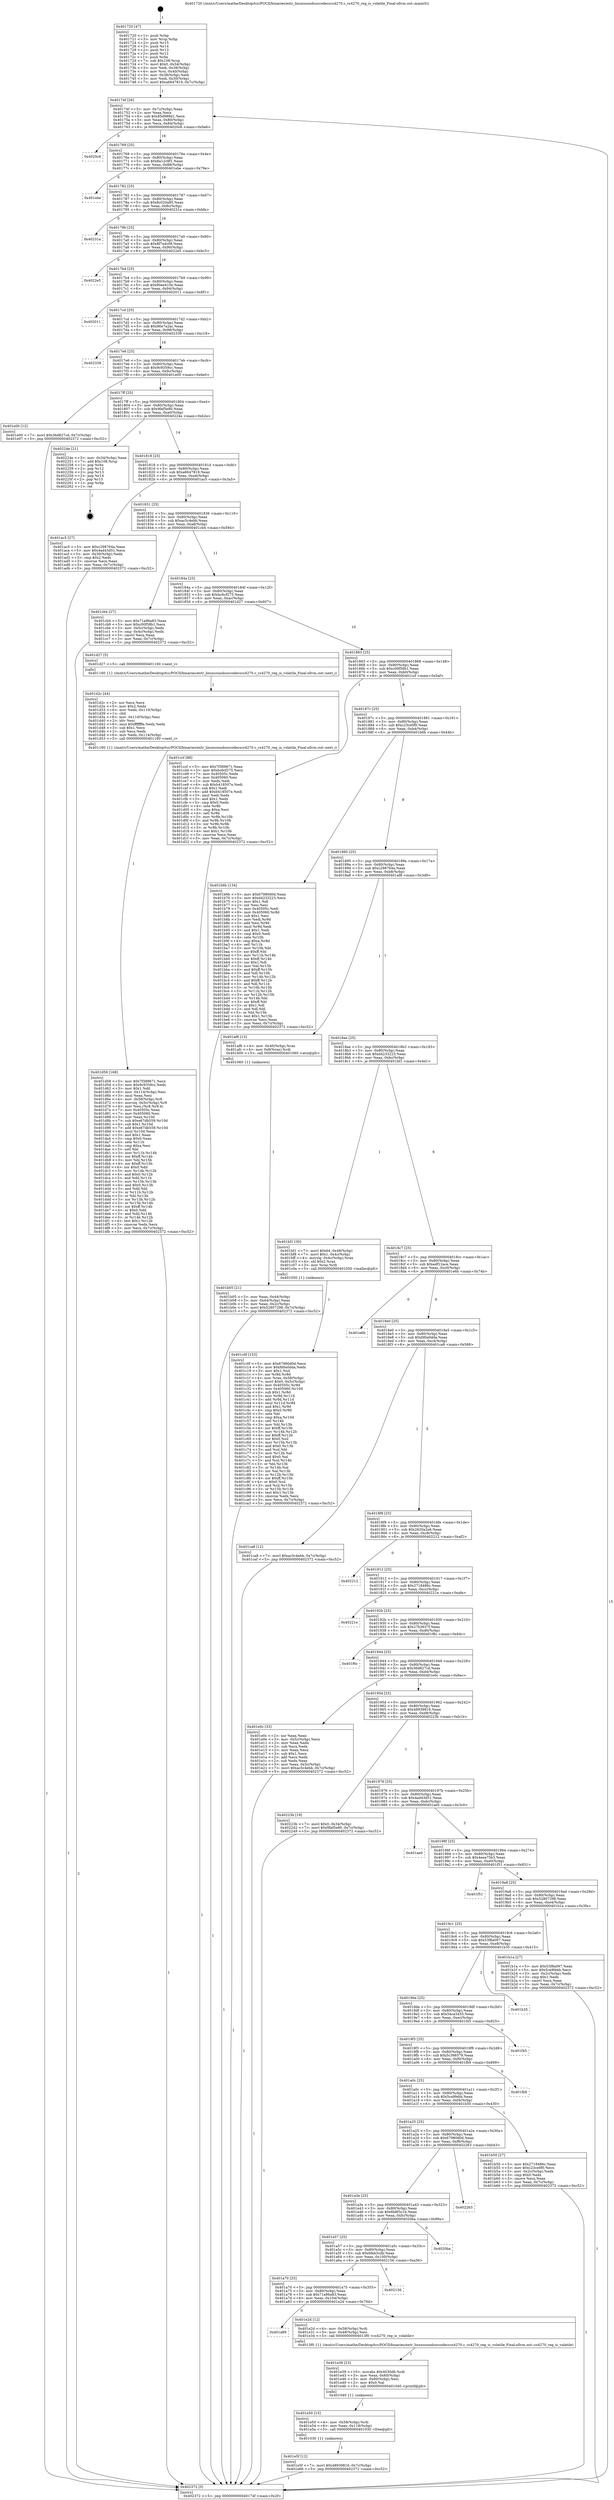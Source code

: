 digraph "0x401720" {
  label = "0x401720 (/mnt/c/Users/mathe/Desktop/tcc/POCII/binaries/extr_linuxsoundsoccodecscs4270.c_cs4270_reg_is_volatile_Final-ollvm.out::main(0))"
  labelloc = "t"
  node[shape=record]

  Entry [label="",width=0.3,height=0.3,shape=circle,fillcolor=black,style=filled]
  "0x40174f" [label="{
     0x40174f [26]\l
     | [instrs]\l
     &nbsp;&nbsp;0x40174f \<+3\>: mov -0x7c(%rbp),%eax\l
     &nbsp;&nbsp;0x401752 \<+2\>: mov %eax,%ecx\l
     &nbsp;&nbsp;0x401754 \<+6\>: sub $0x85d988d1,%ecx\l
     &nbsp;&nbsp;0x40175a \<+3\>: mov %eax,-0x80(%rbp)\l
     &nbsp;&nbsp;0x40175d \<+6\>: mov %ecx,-0x84(%rbp)\l
     &nbsp;&nbsp;0x401763 \<+6\>: je 00000000004020c6 \<main+0x9a6\>\l
  }"]
  "0x4020c6" [label="{
     0x4020c6\l
  }", style=dashed]
  "0x401769" [label="{
     0x401769 [25]\l
     | [instrs]\l
     &nbsp;&nbsp;0x401769 \<+5\>: jmp 000000000040176e \<main+0x4e\>\l
     &nbsp;&nbsp;0x40176e \<+3\>: mov -0x80(%rbp),%eax\l
     &nbsp;&nbsp;0x401771 \<+5\>: sub $0x8a12c9f1,%eax\l
     &nbsp;&nbsp;0x401776 \<+6\>: mov %eax,-0x88(%rbp)\l
     &nbsp;&nbsp;0x40177c \<+6\>: je 0000000000401ebe \<main+0x79e\>\l
  }"]
  Exit [label="",width=0.3,height=0.3,shape=circle,fillcolor=black,style=filled,peripheries=2]
  "0x401ebe" [label="{
     0x401ebe\l
  }", style=dashed]
  "0x401782" [label="{
     0x401782 [25]\l
     | [instrs]\l
     &nbsp;&nbsp;0x401782 \<+5\>: jmp 0000000000401787 \<main+0x67\>\l
     &nbsp;&nbsp;0x401787 \<+3\>: mov -0x80(%rbp),%eax\l
     &nbsp;&nbsp;0x40178a \<+5\>: sub $0x8c020a95,%eax\l
     &nbsp;&nbsp;0x40178f \<+6\>: mov %eax,-0x8c(%rbp)\l
     &nbsp;&nbsp;0x401795 \<+6\>: je 000000000040231a \<main+0xbfa\>\l
  }"]
  "0x401e5f" [label="{
     0x401e5f [12]\l
     | [instrs]\l
     &nbsp;&nbsp;0x401e5f \<+7\>: movl $0x48939816,-0x7c(%rbp)\l
     &nbsp;&nbsp;0x401e66 \<+5\>: jmp 0000000000402372 \<main+0xc52\>\l
  }"]
  "0x40231a" [label="{
     0x40231a\l
  }", style=dashed]
  "0x40179b" [label="{
     0x40179b [25]\l
     | [instrs]\l
     &nbsp;&nbsp;0x40179b \<+5\>: jmp 00000000004017a0 \<main+0x80\>\l
     &nbsp;&nbsp;0x4017a0 \<+3\>: mov -0x80(%rbp),%eax\l
     &nbsp;&nbsp;0x4017a3 \<+5\>: sub $0x8f7a4c08,%eax\l
     &nbsp;&nbsp;0x4017a8 \<+6\>: mov %eax,-0x90(%rbp)\l
     &nbsp;&nbsp;0x4017ae \<+6\>: je 00000000004022e5 \<main+0xbc5\>\l
  }"]
  "0x401e50" [label="{
     0x401e50 [15]\l
     | [instrs]\l
     &nbsp;&nbsp;0x401e50 \<+4\>: mov -0x58(%rbp),%rdi\l
     &nbsp;&nbsp;0x401e54 \<+6\>: mov %eax,-0x118(%rbp)\l
     &nbsp;&nbsp;0x401e5a \<+5\>: call 0000000000401030 \<free@plt\>\l
     | [calls]\l
     &nbsp;&nbsp;0x401030 \{1\} (unknown)\l
  }"]
  "0x4022e5" [label="{
     0x4022e5\l
  }", style=dashed]
  "0x4017b4" [label="{
     0x4017b4 [25]\l
     | [instrs]\l
     &nbsp;&nbsp;0x4017b4 \<+5\>: jmp 00000000004017b9 \<main+0x99\>\l
     &nbsp;&nbsp;0x4017b9 \<+3\>: mov -0x80(%rbp),%eax\l
     &nbsp;&nbsp;0x4017bc \<+5\>: sub $0x90ee410e,%eax\l
     &nbsp;&nbsp;0x4017c1 \<+6\>: mov %eax,-0x94(%rbp)\l
     &nbsp;&nbsp;0x4017c7 \<+6\>: je 0000000000402011 \<main+0x8f1\>\l
  }"]
  "0x401e39" [label="{
     0x401e39 [23]\l
     | [instrs]\l
     &nbsp;&nbsp;0x401e39 \<+10\>: movabs $0x4030d6,%rdi\l
     &nbsp;&nbsp;0x401e43 \<+3\>: mov %eax,-0x60(%rbp)\l
     &nbsp;&nbsp;0x401e46 \<+3\>: mov -0x60(%rbp),%esi\l
     &nbsp;&nbsp;0x401e49 \<+2\>: mov $0x0,%al\l
     &nbsp;&nbsp;0x401e4b \<+5\>: call 0000000000401040 \<printf@plt\>\l
     | [calls]\l
     &nbsp;&nbsp;0x401040 \{1\} (unknown)\l
  }"]
  "0x402011" [label="{
     0x402011\l
  }", style=dashed]
  "0x4017cd" [label="{
     0x4017cd [25]\l
     | [instrs]\l
     &nbsp;&nbsp;0x4017cd \<+5\>: jmp 00000000004017d2 \<main+0xb2\>\l
     &nbsp;&nbsp;0x4017d2 \<+3\>: mov -0x80(%rbp),%eax\l
     &nbsp;&nbsp;0x4017d5 \<+5\>: sub $0x96e7a2ac,%eax\l
     &nbsp;&nbsp;0x4017da \<+6\>: mov %eax,-0x98(%rbp)\l
     &nbsp;&nbsp;0x4017e0 \<+6\>: je 0000000000402339 \<main+0xc19\>\l
  }"]
  "0x401a89" [label="{
     0x401a89\l
  }", style=dashed]
  "0x402339" [label="{
     0x402339\l
  }", style=dashed]
  "0x4017e6" [label="{
     0x4017e6 [25]\l
     | [instrs]\l
     &nbsp;&nbsp;0x4017e6 \<+5\>: jmp 00000000004017eb \<main+0xcb\>\l
     &nbsp;&nbsp;0x4017eb \<+3\>: mov -0x80(%rbp),%eax\l
     &nbsp;&nbsp;0x4017ee \<+5\>: sub $0x9c9359cc,%eax\l
     &nbsp;&nbsp;0x4017f3 \<+6\>: mov %eax,-0x9c(%rbp)\l
     &nbsp;&nbsp;0x4017f9 \<+6\>: je 0000000000401e00 \<main+0x6e0\>\l
  }"]
  "0x401e2d" [label="{
     0x401e2d [12]\l
     | [instrs]\l
     &nbsp;&nbsp;0x401e2d \<+4\>: mov -0x58(%rbp),%rdi\l
     &nbsp;&nbsp;0x401e31 \<+3\>: mov -0x48(%rbp),%esi\l
     &nbsp;&nbsp;0x401e34 \<+5\>: call 00000000004013f0 \<cs4270_reg_is_volatile\>\l
     | [calls]\l
     &nbsp;&nbsp;0x4013f0 \{1\} (/mnt/c/Users/mathe/Desktop/tcc/POCII/binaries/extr_linuxsoundsoccodecscs4270.c_cs4270_reg_is_volatile_Final-ollvm.out::cs4270_reg_is_volatile)\l
  }"]
  "0x401e00" [label="{
     0x401e00 [12]\l
     | [instrs]\l
     &nbsp;&nbsp;0x401e00 \<+7\>: movl $0x36d827cd,-0x7c(%rbp)\l
     &nbsp;&nbsp;0x401e07 \<+5\>: jmp 0000000000402372 \<main+0xc52\>\l
  }"]
  "0x4017ff" [label="{
     0x4017ff [25]\l
     | [instrs]\l
     &nbsp;&nbsp;0x4017ff \<+5\>: jmp 0000000000401804 \<main+0xe4\>\l
     &nbsp;&nbsp;0x401804 \<+3\>: mov -0x80(%rbp),%eax\l
     &nbsp;&nbsp;0x401807 \<+5\>: sub $0x9faf5e80,%eax\l
     &nbsp;&nbsp;0x40180c \<+6\>: mov %eax,-0xa0(%rbp)\l
     &nbsp;&nbsp;0x401812 \<+6\>: je 000000000040224e \<main+0xb2e\>\l
  }"]
  "0x401a70" [label="{
     0x401a70 [25]\l
     | [instrs]\l
     &nbsp;&nbsp;0x401a70 \<+5\>: jmp 0000000000401a75 \<main+0x355\>\l
     &nbsp;&nbsp;0x401a75 \<+3\>: mov -0x80(%rbp),%eax\l
     &nbsp;&nbsp;0x401a78 \<+5\>: sub $0x71a96a83,%eax\l
     &nbsp;&nbsp;0x401a7d \<+6\>: mov %eax,-0x104(%rbp)\l
     &nbsp;&nbsp;0x401a83 \<+6\>: je 0000000000401e2d \<main+0x70d\>\l
  }"]
  "0x40224e" [label="{
     0x40224e [21]\l
     | [instrs]\l
     &nbsp;&nbsp;0x40224e \<+3\>: mov -0x34(%rbp),%eax\l
     &nbsp;&nbsp;0x402251 \<+7\>: add $0x108,%rsp\l
     &nbsp;&nbsp;0x402258 \<+1\>: pop %rbx\l
     &nbsp;&nbsp;0x402259 \<+2\>: pop %r12\l
     &nbsp;&nbsp;0x40225b \<+2\>: pop %r13\l
     &nbsp;&nbsp;0x40225d \<+2\>: pop %r14\l
     &nbsp;&nbsp;0x40225f \<+2\>: pop %r15\l
     &nbsp;&nbsp;0x402261 \<+1\>: pop %rbp\l
     &nbsp;&nbsp;0x402262 \<+1\>: ret\l
  }"]
  "0x401818" [label="{
     0x401818 [25]\l
     | [instrs]\l
     &nbsp;&nbsp;0x401818 \<+5\>: jmp 000000000040181d \<main+0xfd\>\l
     &nbsp;&nbsp;0x40181d \<+3\>: mov -0x80(%rbp),%eax\l
     &nbsp;&nbsp;0x401820 \<+5\>: sub $0xa6647819,%eax\l
     &nbsp;&nbsp;0x401825 \<+6\>: mov %eax,-0xa4(%rbp)\l
     &nbsp;&nbsp;0x40182b \<+6\>: je 0000000000401ac5 \<main+0x3a5\>\l
  }"]
  "0x402156" [label="{
     0x402156\l
  }", style=dashed]
  "0x401ac5" [label="{
     0x401ac5 [27]\l
     | [instrs]\l
     &nbsp;&nbsp;0x401ac5 \<+5\>: mov $0xc298764a,%eax\l
     &nbsp;&nbsp;0x401aca \<+5\>: mov $0x4ad43d51,%ecx\l
     &nbsp;&nbsp;0x401acf \<+3\>: mov -0x30(%rbp),%edx\l
     &nbsp;&nbsp;0x401ad2 \<+3\>: cmp $0x2,%edx\l
     &nbsp;&nbsp;0x401ad5 \<+3\>: cmovne %ecx,%eax\l
     &nbsp;&nbsp;0x401ad8 \<+3\>: mov %eax,-0x7c(%rbp)\l
     &nbsp;&nbsp;0x401adb \<+5\>: jmp 0000000000402372 \<main+0xc52\>\l
  }"]
  "0x401831" [label="{
     0x401831 [25]\l
     | [instrs]\l
     &nbsp;&nbsp;0x401831 \<+5\>: jmp 0000000000401836 \<main+0x116\>\l
     &nbsp;&nbsp;0x401836 \<+3\>: mov -0x80(%rbp),%eax\l
     &nbsp;&nbsp;0x401839 \<+5\>: sub $0xac5c4ebb,%eax\l
     &nbsp;&nbsp;0x40183e \<+6\>: mov %eax,-0xa8(%rbp)\l
     &nbsp;&nbsp;0x401844 \<+6\>: je 0000000000401cb4 \<main+0x594\>\l
  }"]
  "0x402372" [label="{
     0x402372 [5]\l
     | [instrs]\l
     &nbsp;&nbsp;0x402372 \<+5\>: jmp 000000000040174f \<main+0x2f\>\l
  }"]
  "0x401720" [label="{
     0x401720 [47]\l
     | [instrs]\l
     &nbsp;&nbsp;0x401720 \<+1\>: push %rbp\l
     &nbsp;&nbsp;0x401721 \<+3\>: mov %rsp,%rbp\l
     &nbsp;&nbsp;0x401724 \<+2\>: push %r15\l
     &nbsp;&nbsp;0x401726 \<+2\>: push %r14\l
     &nbsp;&nbsp;0x401728 \<+2\>: push %r13\l
     &nbsp;&nbsp;0x40172a \<+2\>: push %r12\l
     &nbsp;&nbsp;0x40172c \<+1\>: push %rbx\l
     &nbsp;&nbsp;0x40172d \<+7\>: sub $0x108,%rsp\l
     &nbsp;&nbsp;0x401734 \<+7\>: movl $0x0,-0x34(%rbp)\l
     &nbsp;&nbsp;0x40173b \<+3\>: mov %edi,-0x38(%rbp)\l
     &nbsp;&nbsp;0x40173e \<+4\>: mov %rsi,-0x40(%rbp)\l
     &nbsp;&nbsp;0x401742 \<+3\>: mov -0x38(%rbp),%edi\l
     &nbsp;&nbsp;0x401745 \<+3\>: mov %edi,-0x30(%rbp)\l
     &nbsp;&nbsp;0x401748 \<+7\>: movl $0xa6647819,-0x7c(%rbp)\l
  }"]
  "0x401a57" [label="{
     0x401a57 [25]\l
     | [instrs]\l
     &nbsp;&nbsp;0x401a57 \<+5\>: jmp 0000000000401a5c \<main+0x33c\>\l
     &nbsp;&nbsp;0x401a5c \<+3\>: mov -0x80(%rbp),%eax\l
     &nbsp;&nbsp;0x401a5f \<+5\>: sub $0x6feb3cdb,%eax\l
     &nbsp;&nbsp;0x401a64 \<+6\>: mov %eax,-0x100(%rbp)\l
     &nbsp;&nbsp;0x401a6a \<+6\>: je 0000000000402156 \<main+0xa36\>\l
  }"]
  "0x401cb4" [label="{
     0x401cb4 [27]\l
     | [instrs]\l
     &nbsp;&nbsp;0x401cb4 \<+5\>: mov $0x71a96a83,%eax\l
     &nbsp;&nbsp;0x401cb9 \<+5\>: mov $0xc00f58b1,%ecx\l
     &nbsp;&nbsp;0x401cbe \<+3\>: mov -0x5c(%rbp),%edx\l
     &nbsp;&nbsp;0x401cc1 \<+3\>: cmp -0x4c(%rbp),%edx\l
     &nbsp;&nbsp;0x401cc4 \<+3\>: cmovl %ecx,%eax\l
     &nbsp;&nbsp;0x401cc7 \<+3\>: mov %eax,-0x7c(%rbp)\l
     &nbsp;&nbsp;0x401cca \<+5\>: jmp 0000000000402372 \<main+0xc52\>\l
  }"]
  "0x40184a" [label="{
     0x40184a [25]\l
     | [instrs]\l
     &nbsp;&nbsp;0x40184a \<+5\>: jmp 000000000040184f \<main+0x12f\>\l
     &nbsp;&nbsp;0x40184f \<+3\>: mov -0x80(%rbp),%eax\l
     &nbsp;&nbsp;0x401852 \<+5\>: sub $0xbc6cf275,%eax\l
     &nbsp;&nbsp;0x401857 \<+6\>: mov %eax,-0xac(%rbp)\l
     &nbsp;&nbsp;0x40185d \<+6\>: je 0000000000401d27 \<main+0x607\>\l
  }"]
  "0x4020ba" [label="{
     0x4020ba\l
  }", style=dashed]
  "0x401d27" [label="{
     0x401d27 [5]\l
     | [instrs]\l
     &nbsp;&nbsp;0x401d27 \<+5\>: call 0000000000401160 \<next_i\>\l
     | [calls]\l
     &nbsp;&nbsp;0x401160 \{1\} (/mnt/c/Users/mathe/Desktop/tcc/POCII/binaries/extr_linuxsoundsoccodecscs4270.c_cs4270_reg_is_volatile_Final-ollvm.out::next_i)\l
  }"]
  "0x401863" [label="{
     0x401863 [25]\l
     | [instrs]\l
     &nbsp;&nbsp;0x401863 \<+5\>: jmp 0000000000401868 \<main+0x148\>\l
     &nbsp;&nbsp;0x401868 \<+3\>: mov -0x80(%rbp),%eax\l
     &nbsp;&nbsp;0x40186b \<+5\>: sub $0xc00f58b1,%eax\l
     &nbsp;&nbsp;0x401870 \<+6\>: mov %eax,-0xb0(%rbp)\l
     &nbsp;&nbsp;0x401876 \<+6\>: je 0000000000401ccf \<main+0x5af\>\l
  }"]
  "0x401a3e" [label="{
     0x401a3e [25]\l
     | [instrs]\l
     &nbsp;&nbsp;0x401a3e \<+5\>: jmp 0000000000401a43 \<main+0x323\>\l
     &nbsp;&nbsp;0x401a43 \<+3\>: mov -0x80(%rbp),%eax\l
     &nbsp;&nbsp;0x401a46 \<+5\>: sub $0x6b8f3c1b,%eax\l
     &nbsp;&nbsp;0x401a4b \<+6\>: mov %eax,-0xfc(%rbp)\l
     &nbsp;&nbsp;0x401a51 \<+6\>: je 00000000004020ba \<main+0x99a\>\l
  }"]
  "0x401ccf" [label="{
     0x401ccf [88]\l
     | [instrs]\l
     &nbsp;&nbsp;0x401ccf \<+5\>: mov $0x7f389671,%eax\l
     &nbsp;&nbsp;0x401cd4 \<+5\>: mov $0xbc6cf275,%ecx\l
     &nbsp;&nbsp;0x401cd9 \<+7\>: mov 0x40505c,%edx\l
     &nbsp;&nbsp;0x401ce0 \<+7\>: mov 0x405060,%esi\l
     &nbsp;&nbsp;0x401ce7 \<+2\>: mov %edx,%edi\l
     &nbsp;&nbsp;0x401ce9 \<+6\>: sub $0xb418507e,%edi\l
     &nbsp;&nbsp;0x401cef \<+3\>: sub $0x1,%edi\l
     &nbsp;&nbsp;0x401cf2 \<+6\>: add $0xb418507e,%edi\l
     &nbsp;&nbsp;0x401cf8 \<+3\>: imul %edi,%edx\l
     &nbsp;&nbsp;0x401cfb \<+3\>: and $0x1,%edx\l
     &nbsp;&nbsp;0x401cfe \<+3\>: cmp $0x0,%edx\l
     &nbsp;&nbsp;0x401d01 \<+4\>: sete %r8b\l
     &nbsp;&nbsp;0x401d05 \<+3\>: cmp $0xa,%esi\l
     &nbsp;&nbsp;0x401d08 \<+4\>: setl %r9b\l
     &nbsp;&nbsp;0x401d0c \<+3\>: mov %r8b,%r10b\l
     &nbsp;&nbsp;0x401d0f \<+3\>: and %r9b,%r10b\l
     &nbsp;&nbsp;0x401d12 \<+3\>: xor %r9b,%r8b\l
     &nbsp;&nbsp;0x401d15 \<+3\>: or %r8b,%r10b\l
     &nbsp;&nbsp;0x401d18 \<+4\>: test $0x1,%r10b\l
     &nbsp;&nbsp;0x401d1c \<+3\>: cmovne %ecx,%eax\l
     &nbsp;&nbsp;0x401d1f \<+3\>: mov %eax,-0x7c(%rbp)\l
     &nbsp;&nbsp;0x401d22 \<+5\>: jmp 0000000000402372 \<main+0xc52\>\l
  }"]
  "0x40187c" [label="{
     0x40187c [25]\l
     | [instrs]\l
     &nbsp;&nbsp;0x40187c \<+5\>: jmp 0000000000401881 \<main+0x161\>\l
     &nbsp;&nbsp;0x401881 \<+3\>: mov -0x80(%rbp),%eax\l
     &nbsp;&nbsp;0x401884 \<+5\>: sub $0xc23ce0f0,%eax\l
     &nbsp;&nbsp;0x401889 \<+6\>: mov %eax,-0xb4(%rbp)\l
     &nbsp;&nbsp;0x40188f \<+6\>: je 0000000000401b6b \<main+0x44b\>\l
  }"]
  "0x402263" [label="{
     0x402263\l
  }", style=dashed]
  "0x401b6b" [label="{
     0x401b6b [134]\l
     | [instrs]\l
     &nbsp;&nbsp;0x401b6b \<+5\>: mov $0x67980d0d,%eax\l
     &nbsp;&nbsp;0x401b70 \<+5\>: mov $0xd4233223,%ecx\l
     &nbsp;&nbsp;0x401b75 \<+2\>: mov $0x1,%dl\l
     &nbsp;&nbsp;0x401b77 \<+2\>: xor %esi,%esi\l
     &nbsp;&nbsp;0x401b79 \<+7\>: mov 0x40505c,%edi\l
     &nbsp;&nbsp;0x401b80 \<+8\>: mov 0x405060,%r8d\l
     &nbsp;&nbsp;0x401b88 \<+3\>: sub $0x1,%esi\l
     &nbsp;&nbsp;0x401b8b \<+3\>: mov %edi,%r9d\l
     &nbsp;&nbsp;0x401b8e \<+3\>: add %esi,%r9d\l
     &nbsp;&nbsp;0x401b91 \<+4\>: imul %r9d,%edi\l
     &nbsp;&nbsp;0x401b95 \<+3\>: and $0x1,%edi\l
     &nbsp;&nbsp;0x401b98 \<+3\>: cmp $0x0,%edi\l
     &nbsp;&nbsp;0x401b9b \<+4\>: sete %r10b\l
     &nbsp;&nbsp;0x401b9f \<+4\>: cmp $0xa,%r8d\l
     &nbsp;&nbsp;0x401ba3 \<+4\>: setl %r11b\l
     &nbsp;&nbsp;0x401ba7 \<+3\>: mov %r10b,%bl\l
     &nbsp;&nbsp;0x401baa \<+3\>: xor $0xff,%bl\l
     &nbsp;&nbsp;0x401bad \<+3\>: mov %r11b,%r14b\l
     &nbsp;&nbsp;0x401bb0 \<+4\>: xor $0xff,%r14b\l
     &nbsp;&nbsp;0x401bb4 \<+3\>: xor $0x1,%dl\l
     &nbsp;&nbsp;0x401bb7 \<+3\>: mov %bl,%r15b\l
     &nbsp;&nbsp;0x401bba \<+4\>: and $0xff,%r15b\l
     &nbsp;&nbsp;0x401bbe \<+3\>: and %dl,%r10b\l
     &nbsp;&nbsp;0x401bc1 \<+3\>: mov %r14b,%r12b\l
     &nbsp;&nbsp;0x401bc4 \<+4\>: and $0xff,%r12b\l
     &nbsp;&nbsp;0x401bc8 \<+3\>: and %dl,%r11b\l
     &nbsp;&nbsp;0x401bcb \<+3\>: or %r10b,%r15b\l
     &nbsp;&nbsp;0x401bce \<+3\>: or %r11b,%r12b\l
     &nbsp;&nbsp;0x401bd1 \<+3\>: xor %r12b,%r15b\l
     &nbsp;&nbsp;0x401bd4 \<+3\>: or %r14b,%bl\l
     &nbsp;&nbsp;0x401bd7 \<+3\>: xor $0xff,%bl\l
     &nbsp;&nbsp;0x401bda \<+3\>: or $0x1,%dl\l
     &nbsp;&nbsp;0x401bdd \<+2\>: and %dl,%bl\l
     &nbsp;&nbsp;0x401bdf \<+3\>: or %bl,%r15b\l
     &nbsp;&nbsp;0x401be2 \<+4\>: test $0x1,%r15b\l
     &nbsp;&nbsp;0x401be6 \<+3\>: cmovne %ecx,%eax\l
     &nbsp;&nbsp;0x401be9 \<+3\>: mov %eax,-0x7c(%rbp)\l
     &nbsp;&nbsp;0x401bec \<+5\>: jmp 0000000000402372 \<main+0xc52\>\l
  }"]
  "0x401895" [label="{
     0x401895 [25]\l
     | [instrs]\l
     &nbsp;&nbsp;0x401895 \<+5\>: jmp 000000000040189a \<main+0x17a\>\l
     &nbsp;&nbsp;0x40189a \<+3\>: mov -0x80(%rbp),%eax\l
     &nbsp;&nbsp;0x40189d \<+5\>: sub $0xc298764a,%eax\l
     &nbsp;&nbsp;0x4018a2 \<+6\>: mov %eax,-0xb8(%rbp)\l
     &nbsp;&nbsp;0x4018a8 \<+6\>: je 0000000000401af8 \<main+0x3d8\>\l
  }"]
  "0x401d58" [label="{
     0x401d58 [168]\l
     | [instrs]\l
     &nbsp;&nbsp;0x401d58 \<+5\>: mov $0x7f389671,%ecx\l
     &nbsp;&nbsp;0x401d5d \<+5\>: mov $0x9c9359cc,%edx\l
     &nbsp;&nbsp;0x401d62 \<+3\>: mov $0x1,%dil\l
     &nbsp;&nbsp;0x401d65 \<+6\>: mov -0x114(%rbp),%esi\l
     &nbsp;&nbsp;0x401d6b \<+3\>: imul %eax,%esi\l
     &nbsp;&nbsp;0x401d6e \<+4\>: mov -0x58(%rbp),%r8\l
     &nbsp;&nbsp;0x401d72 \<+4\>: movslq -0x5c(%rbp),%r9\l
     &nbsp;&nbsp;0x401d76 \<+4\>: mov %esi,(%r8,%r9,4)\l
     &nbsp;&nbsp;0x401d7a \<+7\>: mov 0x40505c,%eax\l
     &nbsp;&nbsp;0x401d81 \<+7\>: mov 0x405060,%esi\l
     &nbsp;&nbsp;0x401d88 \<+3\>: mov %eax,%r10d\l
     &nbsp;&nbsp;0x401d8b \<+7\>: sub $0xe67db559,%r10d\l
     &nbsp;&nbsp;0x401d92 \<+4\>: sub $0x1,%r10d\l
     &nbsp;&nbsp;0x401d96 \<+7\>: add $0xe67db559,%r10d\l
     &nbsp;&nbsp;0x401d9d \<+4\>: imul %r10d,%eax\l
     &nbsp;&nbsp;0x401da1 \<+3\>: and $0x1,%eax\l
     &nbsp;&nbsp;0x401da4 \<+3\>: cmp $0x0,%eax\l
     &nbsp;&nbsp;0x401da7 \<+4\>: sete %r11b\l
     &nbsp;&nbsp;0x401dab \<+3\>: cmp $0xa,%esi\l
     &nbsp;&nbsp;0x401dae \<+3\>: setl %bl\l
     &nbsp;&nbsp;0x401db1 \<+3\>: mov %r11b,%r14b\l
     &nbsp;&nbsp;0x401db4 \<+4\>: xor $0xff,%r14b\l
     &nbsp;&nbsp;0x401db8 \<+3\>: mov %bl,%r15b\l
     &nbsp;&nbsp;0x401dbb \<+4\>: xor $0xff,%r15b\l
     &nbsp;&nbsp;0x401dbf \<+4\>: xor $0x0,%dil\l
     &nbsp;&nbsp;0x401dc3 \<+3\>: mov %r14b,%r12b\l
     &nbsp;&nbsp;0x401dc6 \<+4\>: and $0x0,%r12b\l
     &nbsp;&nbsp;0x401dca \<+3\>: and %dil,%r11b\l
     &nbsp;&nbsp;0x401dcd \<+3\>: mov %r15b,%r13b\l
     &nbsp;&nbsp;0x401dd0 \<+4\>: and $0x0,%r13b\l
     &nbsp;&nbsp;0x401dd4 \<+3\>: and %dil,%bl\l
     &nbsp;&nbsp;0x401dd7 \<+3\>: or %r11b,%r12b\l
     &nbsp;&nbsp;0x401dda \<+3\>: or %bl,%r13b\l
     &nbsp;&nbsp;0x401ddd \<+3\>: xor %r13b,%r12b\l
     &nbsp;&nbsp;0x401de0 \<+3\>: or %r15b,%r14b\l
     &nbsp;&nbsp;0x401de3 \<+4\>: xor $0xff,%r14b\l
     &nbsp;&nbsp;0x401de7 \<+4\>: or $0x0,%dil\l
     &nbsp;&nbsp;0x401deb \<+3\>: and %dil,%r14b\l
     &nbsp;&nbsp;0x401dee \<+3\>: or %r14b,%r12b\l
     &nbsp;&nbsp;0x401df1 \<+4\>: test $0x1,%r12b\l
     &nbsp;&nbsp;0x401df5 \<+3\>: cmovne %edx,%ecx\l
     &nbsp;&nbsp;0x401df8 \<+3\>: mov %ecx,-0x7c(%rbp)\l
     &nbsp;&nbsp;0x401dfb \<+5\>: jmp 0000000000402372 \<main+0xc52\>\l
  }"]
  "0x401af8" [label="{
     0x401af8 [13]\l
     | [instrs]\l
     &nbsp;&nbsp;0x401af8 \<+4\>: mov -0x40(%rbp),%rax\l
     &nbsp;&nbsp;0x401afc \<+4\>: mov 0x8(%rax),%rdi\l
     &nbsp;&nbsp;0x401b00 \<+5\>: call 0000000000401060 \<atoi@plt\>\l
     | [calls]\l
     &nbsp;&nbsp;0x401060 \{1\} (unknown)\l
  }"]
  "0x4018ae" [label="{
     0x4018ae [25]\l
     | [instrs]\l
     &nbsp;&nbsp;0x4018ae \<+5\>: jmp 00000000004018b3 \<main+0x193\>\l
     &nbsp;&nbsp;0x4018b3 \<+3\>: mov -0x80(%rbp),%eax\l
     &nbsp;&nbsp;0x4018b6 \<+5\>: sub $0xd4233223,%eax\l
     &nbsp;&nbsp;0x4018bb \<+6\>: mov %eax,-0xbc(%rbp)\l
     &nbsp;&nbsp;0x4018c1 \<+6\>: je 0000000000401bf1 \<main+0x4d1\>\l
  }"]
  "0x401b05" [label="{
     0x401b05 [21]\l
     | [instrs]\l
     &nbsp;&nbsp;0x401b05 \<+3\>: mov %eax,-0x44(%rbp)\l
     &nbsp;&nbsp;0x401b08 \<+3\>: mov -0x44(%rbp),%eax\l
     &nbsp;&nbsp;0x401b0b \<+3\>: mov %eax,-0x2c(%rbp)\l
     &nbsp;&nbsp;0x401b0e \<+7\>: movl $0x52807298,-0x7c(%rbp)\l
     &nbsp;&nbsp;0x401b15 \<+5\>: jmp 0000000000402372 \<main+0xc52\>\l
  }"]
  "0x401d2c" [label="{
     0x401d2c [44]\l
     | [instrs]\l
     &nbsp;&nbsp;0x401d2c \<+2\>: xor %ecx,%ecx\l
     &nbsp;&nbsp;0x401d2e \<+5\>: mov $0x2,%edx\l
     &nbsp;&nbsp;0x401d33 \<+6\>: mov %edx,-0x110(%rbp)\l
     &nbsp;&nbsp;0x401d39 \<+1\>: cltd\l
     &nbsp;&nbsp;0x401d3a \<+6\>: mov -0x110(%rbp),%esi\l
     &nbsp;&nbsp;0x401d40 \<+2\>: idiv %esi\l
     &nbsp;&nbsp;0x401d42 \<+6\>: imul $0xfffffffe,%edx,%edx\l
     &nbsp;&nbsp;0x401d48 \<+3\>: sub $0x1,%ecx\l
     &nbsp;&nbsp;0x401d4b \<+2\>: sub %ecx,%edx\l
     &nbsp;&nbsp;0x401d4d \<+6\>: mov %edx,-0x114(%rbp)\l
     &nbsp;&nbsp;0x401d53 \<+5\>: call 0000000000401160 \<next_i\>\l
     | [calls]\l
     &nbsp;&nbsp;0x401160 \{1\} (/mnt/c/Users/mathe/Desktop/tcc/POCII/binaries/extr_linuxsoundsoccodecscs4270.c_cs4270_reg_is_volatile_Final-ollvm.out::next_i)\l
  }"]
  "0x401bf1" [label="{
     0x401bf1 [30]\l
     | [instrs]\l
     &nbsp;&nbsp;0x401bf1 \<+7\>: movl $0x64,-0x48(%rbp)\l
     &nbsp;&nbsp;0x401bf8 \<+7\>: movl $0x1,-0x4c(%rbp)\l
     &nbsp;&nbsp;0x401bff \<+4\>: movslq -0x4c(%rbp),%rax\l
     &nbsp;&nbsp;0x401c03 \<+4\>: shl $0x2,%rax\l
     &nbsp;&nbsp;0x401c07 \<+3\>: mov %rax,%rdi\l
     &nbsp;&nbsp;0x401c0a \<+5\>: call 0000000000401050 \<malloc@plt\>\l
     | [calls]\l
     &nbsp;&nbsp;0x401050 \{1\} (unknown)\l
  }"]
  "0x4018c7" [label="{
     0x4018c7 [25]\l
     | [instrs]\l
     &nbsp;&nbsp;0x4018c7 \<+5\>: jmp 00000000004018cc \<main+0x1ac\>\l
     &nbsp;&nbsp;0x4018cc \<+3\>: mov -0x80(%rbp),%eax\l
     &nbsp;&nbsp;0x4018cf \<+5\>: sub $0xedf12ace,%eax\l
     &nbsp;&nbsp;0x4018d4 \<+6\>: mov %eax,-0xc0(%rbp)\l
     &nbsp;&nbsp;0x4018da \<+6\>: je 0000000000401e6b \<main+0x74b\>\l
  }"]
  "0x401c0f" [label="{
     0x401c0f [153]\l
     | [instrs]\l
     &nbsp;&nbsp;0x401c0f \<+5\>: mov $0x67980d0d,%ecx\l
     &nbsp;&nbsp;0x401c14 \<+5\>: mov $0xfd0a0dda,%edx\l
     &nbsp;&nbsp;0x401c19 \<+3\>: mov $0x1,%sil\l
     &nbsp;&nbsp;0x401c1c \<+3\>: xor %r8d,%r8d\l
     &nbsp;&nbsp;0x401c1f \<+4\>: mov %rax,-0x58(%rbp)\l
     &nbsp;&nbsp;0x401c23 \<+7\>: movl $0x0,-0x5c(%rbp)\l
     &nbsp;&nbsp;0x401c2a \<+8\>: mov 0x40505c,%r9d\l
     &nbsp;&nbsp;0x401c32 \<+8\>: mov 0x405060,%r10d\l
     &nbsp;&nbsp;0x401c3a \<+4\>: sub $0x1,%r8d\l
     &nbsp;&nbsp;0x401c3e \<+3\>: mov %r9d,%r11d\l
     &nbsp;&nbsp;0x401c41 \<+3\>: add %r8d,%r11d\l
     &nbsp;&nbsp;0x401c44 \<+4\>: imul %r11d,%r9d\l
     &nbsp;&nbsp;0x401c48 \<+4\>: and $0x1,%r9d\l
     &nbsp;&nbsp;0x401c4c \<+4\>: cmp $0x0,%r9d\l
     &nbsp;&nbsp;0x401c50 \<+3\>: sete %bl\l
     &nbsp;&nbsp;0x401c53 \<+4\>: cmp $0xa,%r10d\l
     &nbsp;&nbsp;0x401c57 \<+4\>: setl %r14b\l
     &nbsp;&nbsp;0x401c5b \<+3\>: mov %bl,%r15b\l
     &nbsp;&nbsp;0x401c5e \<+4\>: xor $0xff,%r15b\l
     &nbsp;&nbsp;0x401c62 \<+3\>: mov %r14b,%r12b\l
     &nbsp;&nbsp;0x401c65 \<+4\>: xor $0xff,%r12b\l
     &nbsp;&nbsp;0x401c69 \<+4\>: xor $0x0,%sil\l
     &nbsp;&nbsp;0x401c6d \<+3\>: mov %r15b,%r13b\l
     &nbsp;&nbsp;0x401c70 \<+4\>: and $0x0,%r13b\l
     &nbsp;&nbsp;0x401c74 \<+3\>: and %sil,%bl\l
     &nbsp;&nbsp;0x401c77 \<+3\>: mov %r12b,%al\l
     &nbsp;&nbsp;0x401c7a \<+2\>: and $0x0,%al\l
     &nbsp;&nbsp;0x401c7c \<+3\>: and %sil,%r14b\l
     &nbsp;&nbsp;0x401c7f \<+3\>: or %bl,%r13b\l
     &nbsp;&nbsp;0x401c82 \<+3\>: or %r14b,%al\l
     &nbsp;&nbsp;0x401c85 \<+3\>: xor %al,%r13b\l
     &nbsp;&nbsp;0x401c88 \<+3\>: or %r12b,%r15b\l
     &nbsp;&nbsp;0x401c8b \<+4\>: xor $0xff,%r15b\l
     &nbsp;&nbsp;0x401c8f \<+4\>: or $0x0,%sil\l
     &nbsp;&nbsp;0x401c93 \<+3\>: and %sil,%r15b\l
     &nbsp;&nbsp;0x401c96 \<+3\>: or %r15b,%r13b\l
     &nbsp;&nbsp;0x401c99 \<+4\>: test $0x1,%r13b\l
     &nbsp;&nbsp;0x401c9d \<+3\>: cmovne %edx,%ecx\l
     &nbsp;&nbsp;0x401ca0 \<+3\>: mov %ecx,-0x7c(%rbp)\l
     &nbsp;&nbsp;0x401ca3 \<+5\>: jmp 0000000000402372 \<main+0xc52\>\l
  }"]
  "0x401e6b" [label="{
     0x401e6b\l
  }", style=dashed]
  "0x4018e0" [label="{
     0x4018e0 [25]\l
     | [instrs]\l
     &nbsp;&nbsp;0x4018e0 \<+5\>: jmp 00000000004018e5 \<main+0x1c5\>\l
     &nbsp;&nbsp;0x4018e5 \<+3\>: mov -0x80(%rbp),%eax\l
     &nbsp;&nbsp;0x4018e8 \<+5\>: sub $0xfd0a0dda,%eax\l
     &nbsp;&nbsp;0x4018ed \<+6\>: mov %eax,-0xc4(%rbp)\l
     &nbsp;&nbsp;0x4018f3 \<+6\>: je 0000000000401ca8 \<main+0x588\>\l
  }"]
  "0x401a25" [label="{
     0x401a25 [25]\l
     | [instrs]\l
     &nbsp;&nbsp;0x401a25 \<+5\>: jmp 0000000000401a2a \<main+0x30a\>\l
     &nbsp;&nbsp;0x401a2a \<+3\>: mov -0x80(%rbp),%eax\l
     &nbsp;&nbsp;0x401a2d \<+5\>: sub $0x67980d0d,%eax\l
     &nbsp;&nbsp;0x401a32 \<+6\>: mov %eax,-0xf8(%rbp)\l
     &nbsp;&nbsp;0x401a38 \<+6\>: je 0000000000402263 \<main+0xb43\>\l
  }"]
  "0x401ca8" [label="{
     0x401ca8 [12]\l
     | [instrs]\l
     &nbsp;&nbsp;0x401ca8 \<+7\>: movl $0xac5c4ebb,-0x7c(%rbp)\l
     &nbsp;&nbsp;0x401caf \<+5\>: jmp 0000000000402372 \<main+0xc52\>\l
  }"]
  "0x4018f9" [label="{
     0x4018f9 [25]\l
     | [instrs]\l
     &nbsp;&nbsp;0x4018f9 \<+5\>: jmp 00000000004018fe \<main+0x1de\>\l
     &nbsp;&nbsp;0x4018fe \<+3\>: mov -0x80(%rbp),%eax\l
     &nbsp;&nbsp;0x401901 \<+5\>: sub $0x2620a2a6,%eax\l
     &nbsp;&nbsp;0x401906 \<+6\>: mov %eax,-0xc8(%rbp)\l
     &nbsp;&nbsp;0x40190c \<+6\>: je 0000000000402212 \<main+0xaf2\>\l
  }"]
  "0x401b50" [label="{
     0x401b50 [27]\l
     | [instrs]\l
     &nbsp;&nbsp;0x401b50 \<+5\>: mov $0x2718486c,%eax\l
     &nbsp;&nbsp;0x401b55 \<+5\>: mov $0xc23ce0f0,%ecx\l
     &nbsp;&nbsp;0x401b5a \<+3\>: mov -0x2c(%rbp),%edx\l
     &nbsp;&nbsp;0x401b5d \<+3\>: cmp $0x0,%edx\l
     &nbsp;&nbsp;0x401b60 \<+3\>: cmove %ecx,%eax\l
     &nbsp;&nbsp;0x401b63 \<+3\>: mov %eax,-0x7c(%rbp)\l
     &nbsp;&nbsp;0x401b66 \<+5\>: jmp 0000000000402372 \<main+0xc52\>\l
  }"]
  "0x402212" [label="{
     0x402212\l
  }", style=dashed]
  "0x401912" [label="{
     0x401912 [25]\l
     | [instrs]\l
     &nbsp;&nbsp;0x401912 \<+5\>: jmp 0000000000401917 \<main+0x1f7\>\l
     &nbsp;&nbsp;0x401917 \<+3\>: mov -0x80(%rbp),%eax\l
     &nbsp;&nbsp;0x40191a \<+5\>: sub $0x2718486c,%eax\l
     &nbsp;&nbsp;0x40191f \<+6\>: mov %eax,-0xcc(%rbp)\l
     &nbsp;&nbsp;0x401925 \<+6\>: je 000000000040221e \<main+0xafe\>\l
  }"]
  "0x401a0c" [label="{
     0x401a0c [25]\l
     | [instrs]\l
     &nbsp;&nbsp;0x401a0c \<+5\>: jmp 0000000000401a11 \<main+0x2f1\>\l
     &nbsp;&nbsp;0x401a11 \<+3\>: mov -0x80(%rbp),%eax\l
     &nbsp;&nbsp;0x401a14 \<+5\>: sub $0x5ca9febb,%eax\l
     &nbsp;&nbsp;0x401a19 \<+6\>: mov %eax,-0xf4(%rbp)\l
     &nbsp;&nbsp;0x401a1f \<+6\>: je 0000000000401b50 \<main+0x430\>\l
  }"]
  "0x40221e" [label="{
     0x40221e\l
  }", style=dashed]
  "0x40192b" [label="{
     0x40192b [25]\l
     | [instrs]\l
     &nbsp;&nbsp;0x40192b \<+5\>: jmp 0000000000401930 \<main+0x210\>\l
     &nbsp;&nbsp;0x401930 \<+3\>: mov -0x80(%rbp),%eax\l
     &nbsp;&nbsp;0x401933 \<+5\>: sub $0x27b3637f,%eax\l
     &nbsp;&nbsp;0x401938 \<+6\>: mov %eax,-0xd0(%rbp)\l
     &nbsp;&nbsp;0x40193e \<+6\>: je 0000000000401f6c \<main+0x84c\>\l
  }"]
  "0x401fb9" [label="{
     0x401fb9\l
  }", style=dashed]
  "0x401f6c" [label="{
     0x401f6c\l
  }", style=dashed]
  "0x401944" [label="{
     0x401944 [25]\l
     | [instrs]\l
     &nbsp;&nbsp;0x401944 \<+5\>: jmp 0000000000401949 \<main+0x229\>\l
     &nbsp;&nbsp;0x401949 \<+3\>: mov -0x80(%rbp),%eax\l
     &nbsp;&nbsp;0x40194c \<+5\>: sub $0x36d827cd,%eax\l
     &nbsp;&nbsp;0x401951 \<+6\>: mov %eax,-0xd4(%rbp)\l
     &nbsp;&nbsp;0x401957 \<+6\>: je 0000000000401e0c \<main+0x6ec\>\l
  }"]
  "0x4019f3" [label="{
     0x4019f3 [25]\l
     | [instrs]\l
     &nbsp;&nbsp;0x4019f3 \<+5\>: jmp 00000000004019f8 \<main+0x2d8\>\l
     &nbsp;&nbsp;0x4019f8 \<+3\>: mov -0x80(%rbp),%eax\l
     &nbsp;&nbsp;0x4019fb \<+5\>: sub $0x5c398579,%eax\l
     &nbsp;&nbsp;0x401a00 \<+6\>: mov %eax,-0xf0(%rbp)\l
     &nbsp;&nbsp;0x401a06 \<+6\>: je 0000000000401fb9 \<main+0x899\>\l
  }"]
  "0x401e0c" [label="{
     0x401e0c [33]\l
     | [instrs]\l
     &nbsp;&nbsp;0x401e0c \<+2\>: xor %eax,%eax\l
     &nbsp;&nbsp;0x401e0e \<+3\>: mov -0x5c(%rbp),%ecx\l
     &nbsp;&nbsp;0x401e11 \<+2\>: mov %eax,%edx\l
     &nbsp;&nbsp;0x401e13 \<+2\>: sub %ecx,%edx\l
     &nbsp;&nbsp;0x401e15 \<+2\>: mov %eax,%ecx\l
     &nbsp;&nbsp;0x401e17 \<+3\>: sub $0x1,%ecx\l
     &nbsp;&nbsp;0x401e1a \<+2\>: add %ecx,%edx\l
     &nbsp;&nbsp;0x401e1c \<+2\>: sub %edx,%eax\l
     &nbsp;&nbsp;0x401e1e \<+3\>: mov %eax,-0x5c(%rbp)\l
     &nbsp;&nbsp;0x401e21 \<+7\>: movl $0xac5c4ebb,-0x7c(%rbp)\l
     &nbsp;&nbsp;0x401e28 \<+5\>: jmp 0000000000402372 \<main+0xc52\>\l
  }"]
  "0x40195d" [label="{
     0x40195d [25]\l
     | [instrs]\l
     &nbsp;&nbsp;0x40195d \<+5\>: jmp 0000000000401962 \<main+0x242\>\l
     &nbsp;&nbsp;0x401962 \<+3\>: mov -0x80(%rbp),%eax\l
     &nbsp;&nbsp;0x401965 \<+5\>: sub $0x48939816,%eax\l
     &nbsp;&nbsp;0x40196a \<+6\>: mov %eax,-0xd8(%rbp)\l
     &nbsp;&nbsp;0x401970 \<+6\>: je 000000000040223b \<main+0xb1b\>\l
  }"]
  "0x401f45" [label="{
     0x401f45\l
  }", style=dashed]
  "0x40223b" [label="{
     0x40223b [19]\l
     | [instrs]\l
     &nbsp;&nbsp;0x40223b \<+7\>: movl $0x0,-0x34(%rbp)\l
     &nbsp;&nbsp;0x402242 \<+7\>: movl $0x9faf5e80,-0x7c(%rbp)\l
     &nbsp;&nbsp;0x402249 \<+5\>: jmp 0000000000402372 \<main+0xc52\>\l
  }"]
  "0x401976" [label="{
     0x401976 [25]\l
     | [instrs]\l
     &nbsp;&nbsp;0x401976 \<+5\>: jmp 000000000040197b \<main+0x25b\>\l
     &nbsp;&nbsp;0x40197b \<+3\>: mov -0x80(%rbp),%eax\l
     &nbsp;&nbsp;0x40197e \<+5\>: sub $0x4ad43d51,%eax\l
     &nbsp;&nbsp;0x401983 \<+6\>: mov %eax,-0xdc(%rbp)\l
     &nbsp;&nbsp;0x401989 \<+6\>: je 0000000000401ae0 \<main+0x3c0\>\l
  }"]
  "0x4019da" [label="{
     0x4019da [25]\l
     | [instrs]\l
     &nbsp;&nbsp;0x4019da \<+5\>: jmp 00000000004019df \<main+0x2bf\>\l
     &nbsp;&nbsp;0x4019df \<+3\>: mov -0x80(%rbp),%eax\l
     &nbsp;&nbsp;0x4019e2 \<+5\>: sub $0x54ca3435,%eax\l
     &nbsp;&nbsp;0x4019e7 \<+6\>: mov %eax,-0xec(%rbp)\l
     &nbsp;&nbsp;0x4019ed \<+6\>: je 0000000000401f45 \<main+0x825\>\l
  }"]
  "0x401ae0" [label="{
     0x401ae0\l
  }", style=dashed]
  "0x40198f" [label="{
     0x40198f [25]\l
     | [instrs]\l
     &nbsp;&nbsp;0x40198f \<+5\>: jmp 0000000000401994 \<main+0x274\>\l
     &nbsp;&nbsp;0x401994 \<+3\>: mov -0x80(%rbp),%eax\l
     &nbsp;&nbsp;0x401997 \<+5\>: sub $0x4eea75b3,%eax\l
     &nbsp;&nbsp;0x40199c \<+6\>: mov %eax,-0xe0(%rbp)\l
     &nbsp;&nbsp;0x4019a2 \<+6\>: je 0000000000401f51 \<main+0x831\>\l
  }"]
  "0x401b35" [label="{
     0x401b35\l
  }", style=dashed]
  "0x401f51" [label="{
     0x401f51\l
  }", style=dashed]
  "0x4019a8" [label="{
     0x4019a8 [25]\l
     | [instrs]\l
     &nbsp;&nbsp;0x4019a8 \<+5\>: jmp 00000000004019ad \<main+0x28d\>\l
     &nbsp;&nbsp;0x4019ad \<+3\>: mov -0x80(%rbp),%eax\l
     &nbsp;&nbsp;0x4019b0 \<+5\>: sub $0x52807298,%eax\l
     &nbsp;&nbsp;0x4019b5 \<+6\>: mov %eax,-0xe4(%rbp)\l
     &nbsp;&nbsp;0x4019bb \<+6\>: je 0000000000401b1a \<main+0x3fa\>\l
  }"]
  "0x4019c1" [label="{
     0x4019c1 [25]\l
     | [instrs]\l
     &nbsp;&nbsp;0x4019c1 \<+5\>: jmp 00000000004019c6 \<main+0x2a6\>\l
     &nbsp;&nbsp;0x4019c6 \<+3\>: mov -0x80(%rbp),%eax\l
     &nbsp;&nbsp;0x4019c9 \<+5\>: sub $0x53f8a097,%eax\l
     &nbsp;&nbsp;0x4019ce \<+6\>: mov %eax,-0xe8(%rbp)\l
     &nbsp;&nbsp;0x4019d4 \<+6\>: je 0000000000401b35 \<main+0x415\>\l
  }"]
  "0x401b1a" [label="{
     0x401b1a [27]\l
     | [instrs]\l
     &nbsp;&nbsp;0x401b1a \<+5\>: mov $0x53f8a097,%eax\l
     &nbsp;&nbsp;0x401b1f \<+5\>: mov $0x5ca9febb,%ecx\l
     &nbsp;&nbsp;0x401b24 \<+3\>: mov -0x2c(%rbp),%edx\l
     &nbsp;&nbsp;0x401b27 \<+3\>: cmp $0x1,%edx\l
     &nbsp;&nbsp;0x401b2a \<+3\>: cmovl %ecx,%eax\l
     &nbsp;&nbsp;0x401b2d \<+3\>: mov %eax,-0x7c(%rbp)\l
     &nbsp;&nbsp;0x401b30 \<+5\>: jmp 0000000000402372 \<main+0xc52\>\l
  }"]
  Entry -> "0x401720" [label=" 1"]
  "0x40174f" -> "0x4020c6" [label=" 0"]
  "0x40174f" -> "0x401769" [label=" 16"]
  "0x40224e" -> Exit [label=" 1"]
  "0x401769" -> "0x401ebe" [label=" 0"]
  "0x401769" -> "0x401782" [label=" 16"]
  "0x40223b" -> "0x402372" [label=" 1"]
  "0x401782" -> "0x40231a" [label=" 0"]
  "0x401782" -> "0x40179b" [label=" 16"]
  "0x401e5f" -> "0x402372" [label=" 1"]
  "0x40179b" -> "0x4022e5" [label=" 0"]
  "0x40179b" -> "0x4017b4" [label=" 16"]
  "0x401e50" -> "0x401e5f" [label=" 1"]
  "0x4017b4" -> "0x402011" [label=" 0"]
  "0x4017b4" -> "0x4017cd" [label=" 16"]
  "0x401e39" -> "0x401e50" [label=" 1"]
  "0x4017cd" -> "0x402339" [label=" 0"]
  "0x4017cd" -> "0x4017e6" [label=" 16"]
  "0x401e2d" -> "0x401e39" [label=" 1"]
  "0x4017e6" -> "0x401e00" [label=" 1"]
  "0x4017e6" -> "0x4017ff" [label=" 15"]
  "0x401a70" -> "0x401a89" [label=" 0"]
  "0x4017ff" -> "0x40224e" [label=" 1"]
  "0x4017ff" -> "0x401818" [label=" 14"]
  "0x401a70" -> "0x401e2d" [label=" 1"]
  "0x401818" -> "0x401ac5" [label=" 1"]
  "0x401818" -> "0x401831" [label=" 13"]
  "0x401ac5" -> "0x402372" [label=" 1"]
  "0x401720" -> "0x40174f" [label=" 1"]
  "0x402372" -> "0x40174f" [label=" 15"]
  "0x401a57" -> "0x401a70" [label=" 1"]
  "0x401831" -> "0x401cb4" [label=" 2"]
  "0x401831" -> "0x40184a" [label=" 11"]
  "0x401a57" -> "0x402156" [label=" 0"]
  "0x40184a" -> "0x401d27" [label=" 1"]
  "0x40184a" -> "0x401863" [label=" 10"]
  "0x401a3e" -> "0x401a57" [label=" 1"]
  "0x401863" -> "0x401ccf" [label=" 1"]
  "0x401863" -> "0x40187c" [label=" 9"]
  "0x401a3e" -> "0x4020ba" [label=" 0"]
  "0x40187c" -> "0x401b6b" [label=" 1"]
  "0x40187c" -> "0x401895" [label=" 8"]
  "0x401a25" -> "0x401a3e" [label=" 1"]
  "0x401895" -> "0x401af8" [label=" 1"]
  "0x401895" -> "0x4018ae" [label=" 7"]
  "0x401af8" -> "0x401b05" [label=" 1"]
  "0x401b05" -> "0x402372" [label=" 1"]
  "0x401a25" -> "0x402263" [label=" 0"]
  "0x4018ae" -> "0x401bf1" [label=" 1"]
  "0x4018ae" -> "0x4018c7" [label=" 6"]
  "0x401e0c" -> "0x402372" [label=" 1"]
  "0x4018c7" -> "0x401e6b" [label=" 0"]
  "0x4018c7" -> "0x4018e0" [label=" 6"]
  "0x401e00" -> "0x402372" [label=" 1"]
  "0x4018e0" -> "0x401ca8" [label=" 1"]
  "0x4018e0" -> "0x4018f9" [label=" 5"]
  "0x401d58" -> "0x402372" [label=" 1"]
  "0x4018f9" -> "0x402212" [label=" 0"]
  "0x4018f9" -> "0x401912" [label=" 5"]
  "0x401d2c" -> "0x401d58" [label=" 1"]
  "0x401912" -> "0x40221e" [label=" 0"]
  "0x401912" -> "0x40192b" [label=" 5"]
  "0x401ccf" -> "0x402372" [label=" 1"]
  "0x40192b" -> "0x401f6c" [label=" 0"]
  "0x40192b" -> "0x401944" [label=" 5"]
  "0x401cb4" -> "0x402372" [label=" 2"]
  "0x401944" -> "0x401e0c" [label=" 1"]
  "0x401944" -> "0x40195d" [label=" 4"]
  "0x401c0f" -> "0x402372" [label=" 1"]
  "0x40195d" -> "0x40223b" [label=" 1"]
  "0x40195d" -> "0x401976" [label=" 3"]
  "0x401bf1" -> "0x401c0f" [label=" 1"]
  "0x401976" -> "0x401ae0" [label=" 0"]
  "0x401976" -> "0x40198f" [label=" 3"]
  "0x401b50" -> "0x402372" [label=" 1"]
  "0x40198f" -> "0x401f51" [label=" 0"]
  "0x40198f" -> "0x4019a8" [label=" 3"]
  "0x401a0c" -> "0x401a25" [label=" 1"]
  "0x4019a8" -> "0x401b1a" [label=" 1"]
  "0x4019a8" -> "0x4019c1" [label=" 2"]
  "0x401b1a" -> "0x402372" [label=" 1"]
  "0x401a0c" -> "0x401b50" [label=" 1"]
  "0x4019c1" -> "0x401b35" [label=" 0"]
  "0x4019c1" -> "0x4019da" [label=" 2"]
  "0x401b6b" -> "0x402372" [label=" 1"]
  "0x4019da" -> "0x401f45" [label=" 0"]
  "0x4019da" -> "0x4019f3" [label=" 2"]
  "0x401ca8" -> "0x402372" [label=" 1"]
  "0x4019f3" -> "0x401fb9" [label=" 0"]
  "0x4019f3" -> "0x401a0c" [label=" 2"]
  "0x401d27" -> "0x401d2c" [label=" 1"]
}
